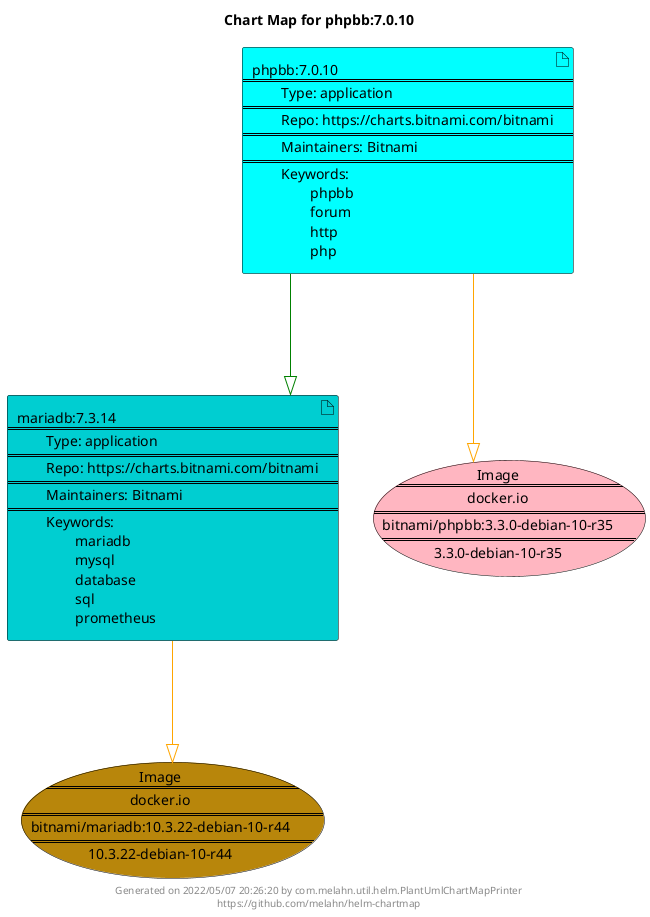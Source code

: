 @startuml
skinparam linetype ortho
skinparam backgroundColor white
skinparam usecaseBorderColor black
skinparam usecaseArrowColor LightSlateGray
skinparam artifactBorderColor black
skinparam artifactArrowColor LightSlateGray

title Chart Map for phpbb:7.0.10

'There are 2 referenced Helm Charts
artifact "mariadb:7.3.14\n====\n\tType: application\n====\n\tRepo: https://charts.bitnami.com/bitnami\n====\n\tMaintainers: Bitnami\n====\n\tKeywords: \n\t\tmariadb\n\t\tmysql\n\t\tdatabase\n\t\tsql\n\t\tprometheus" as mariadb_7_3_14 #DarkTurquoise
artifact "phpbb:7.0.10\n====\n\tType: application\n====\n\tRepo: https://charts.bitnami.com/bitnami\n====\n\tMaintainers: Bitnami\n====\n\tKeywords: \n\t\tphpbb\n\t\tforum\n\t\thttp\n\t\tphp" as phpbb_7_0_10 #Aqua

'There are 2 referenced Docker Images
usecase "Image\n====\ndocker.io\n====\nbitnami/mariadb:10.3.22-debian-10-r44\n====\n10.3.22-debian-10-r44" as docker_io_bitnami_mariadb_10_3_22_debian_10_r44 #DarkGoldenRod
usecase "Image\n====\ndocker.io\n====\nbitnami/phpbb:3.3.0-debian-10-r35\n====\n3.3.0-debian-10-r35" as docker_io_bitnami_phpbb_3_3_0_debian_10_r35 #LightPink

'Chart Dependencies
phpbb_7_0_10--[#green]-|>mariadb_7_3_14
mariadb_7_3_14--[#orange]-|>docker_io_bitnami_mariadb_10_3_22_debian_10_r44
phpbb_7_0_10--[#orange]-|>docker_io_bitnami_phpbb_3_3_0_debian_10_r35

center footer Generated on 2022/05/07 20:26:20 by com.melahn.util.helm.PlantUmlChartMapPrinter\nhttps://github.com/melahn/helm-chartmap
@enduml
